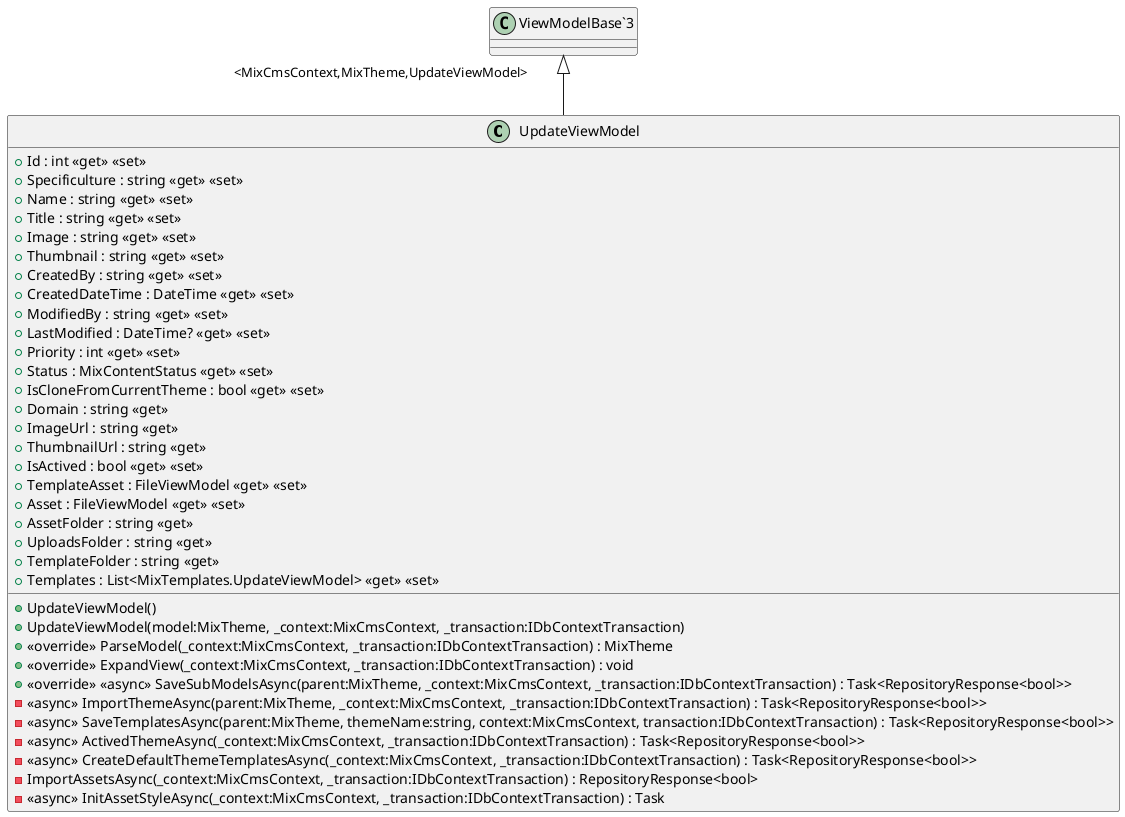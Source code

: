 @startuml
class UpdateViewModel {
    + Id : int <<get>> <<set>>
    + Specificulture : string <<get>> <<set>>
    + Name : string <<get>> <<set>>
    + Title : string <<get>> <<set>>
    + Image : string <<get>> <<set>>
    + Thumbnail : string <<get>> <<set>>
    + CreatedBy : string <<get>> <<set>>
    + CreatedDateTime : DateTime <<get>> <<set>>
    + ModifiedBy : string <<get>> <<set>>
    + LastModified : DateTime? <<get>> <<set>>
    + Priority : int <<get>> <<set>>
    + Status : MixContentStatus <<get>> <<set>>
    + IsCloneFromCurrentTheme : bool <<get>> <<set>>
    + Domain : string <<get>>
    + ImageUrl : string <<get>>
    + ThumbnailUrl : string <<get>>
    + IsActived : bool <<get>> <<set>>
    + TemplateAsset : FileViewModel <<get>> <<set>>
    + Asset : FileViewModel <<get>> <<set>>
    + AssetFolder : string <<get>>
    + UploadsFolder : string <<get>>
    + TemplateFolder : string <<get>>
    + Templates : List<MixTemplates.UpdateViewModel> <<get>> <<set>>
    + UpdateViewModel()
    + UpdateViewModel(model:MixTheme, _context:MixCmsContext, _transaction:IDbContextTransaction)
    + <<override>> ParseModel(_context:MixCmsContext, _transaction:IDbContextTransaction) : MixTheme
    + <<override>> ExpandView(_context:MixCmsContext, _transaction:IDbContextTransaction) : void
    + <<override>> <<async>> SaveSubModelsAsync(parent:MixTheme, _context:MixCmsContext, _transaction:IDbContextTransaction) : Task<RepositoryResponse<bool>>
    - <<async>> ImportThemeAsync(parent:MixTheme, _context:MixCmsContext, _transaction:IDbContextTransaction) : Task<RepositoryResponse<bool>>
    - <<async>> SaveTemplatesAsync(parent:MixTheme, themeName:string, context:MixCmsContext, transaction:IDbContextTransaction) : Task<RepositoryResponse<bool>>
    - <<async>> ActivedThemeAsync(_context:MixCmsContext, _transaction:IDbContextTransaction) : Task<RepositoryResponse<bool>>
    - <<async>> CreateDefaultThemeTemplatesAsync(_context:MixCmsContext, _transaction:IDbContextTransaction) : Task<RepositoryResponse<bool>>
    - ImportAssetsAsync(_context:MixCmsContext, _transaction:IDbContextTransaction) : RepositoryResponse<bool>
    - <<async>> InitAssetStyleAsync(_context:MixCmsContext, _transaction:IDbContextTransaction) : Task
}
"ViewModelBase`3" "<MixCmsContext,MixTheme,UpdateViewModel>" <|-- UpdateViewModel
@enduml
